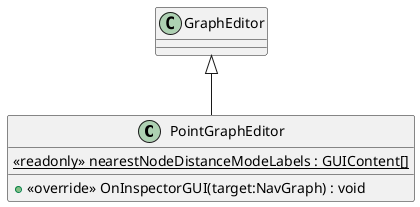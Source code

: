 @startuml
class PointGraphEditor {
    {static} <<readonly>> nearestNodeDistanceModeLabels : GUIContent[]
    + <<override>> OnInspectorGUI(target:NavGraph) : void
}
GraphEditor <|-- PointGraphEditor
@enduml
